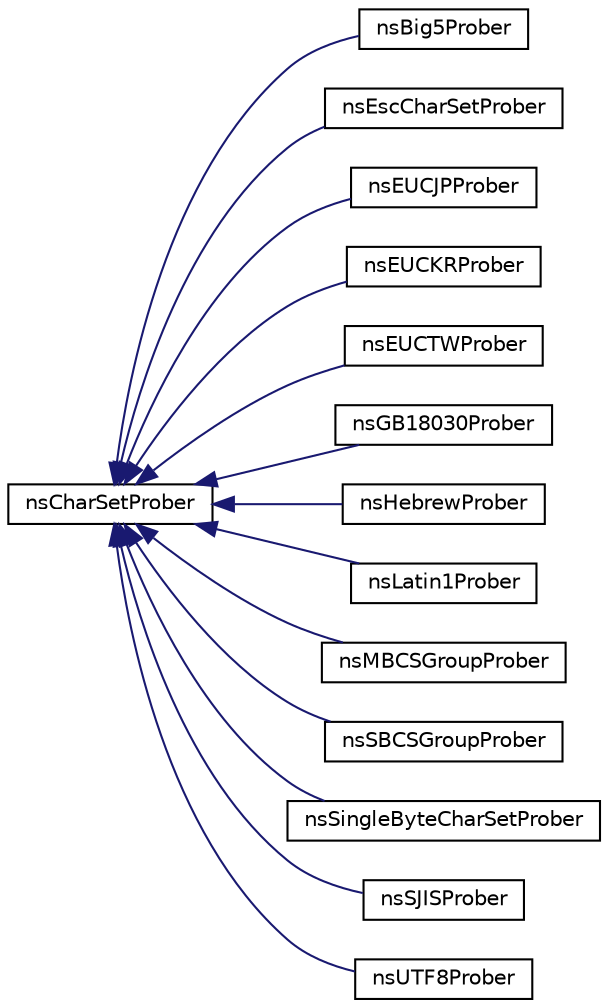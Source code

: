 digraph "类继承关系图"
{
  edge [fontname="Helvetica",fontsize="10",labelfontname="Helvetica",labelfontsize="10"];
  node [fontname="Helvetica",fontsize="10",shape=record];
  rankdir="LR";
  Node0 [label="nsCharSetProber",height=0.2,width=0.4,color="black", fillcolor="white", style="filled",URL="$classns_char_set_prober.html"];
  Node0 -> Node1 [dir="back",color="midnightblue",fontsize="10",style="solid",fontname="Helvetica"];
  Node1 [label="nsBig5Prober",height=0.2,width=0.4,color="black", fillcolor="white", style="filled",URL="$classns_big5_prober.html"];
  Node0 -> Node2 [dir="back",color="midnightblue",fontsize="10",style="solid",fontname="Helvetica"];
  Node2 [label="nsEscCharSetProber",height=0.2,width=0.4,color="black", fillcolor="white", style="filled",URL="$classns_esc_char_set_prober.html"];
  Node0 -> Node3 [dir="back",color="midnightblue",fontsize="10",style="solid",fontname="Helvetica"];
  Node3 [label="nsEUCJPProber",height=0.2,width=0.4,color="black", fillcolor="white", style="filled",URL="$classns_e_u_c_j_p_prober.html"];
  Node0 -> Node4 [dir="back",color="midnightblue",fontsize="10",style="solid",fontname="Helvetica"];
  Node4 [label="nsEUCKRProber",height=0.2,width=0.4,color="black", fillcolor="white", style="filled",URL="$classns_e_u_c_k_r_prober.html"];
  Node0 -> Node5 [dir="back",color="midnightblue",fontsize="10",style="solid",fontname="Helvetica"];
  Node5 [label="nsEUCTWProber",height=0.2,width=0.4,color="black", fillcolor="white", style="filled",URL="$classns_e_u_c_t_w_prober.html"];
  Node0 -> Node6 [dir="back",color="midnightblue",fontsize="10",style="solid",fontname="Helvetica"];
  Node6 [label="nsGB18030Prober",height=0.2,width=0.4,color="black", fillcolor="white", style="filled",URL="$classns_g_b18030_prober.html"];
  Node0 -> Node7 [dir="back",color="midnightblue",fontsize="10",style="solid",fontname="Helvetica"];
  Node7 [label="nsHebrewProber",height=0.2,width=0.4,color="black", fillcolor="white", style="filled",URL="$classns_hebrew_prober.html"];
  Node0 -> Node8 [dir="back",color="midnightblue",fontsize="10",style="solid",fontname="Helvetica"];
  Node8 [label="nsLatin1Prober",height=0.2,width=0.4,color="black", fillcolor="white", style="filled",URL="$classns_latin1_prober.html"];
  Node0 -> Node9 [dir="back",color="midnightblue",fontsize="10",style="solid",fontname="Helvetica"];
  Node9 [label="nsMBCSGroupProber",height=0.2,width=0.4,color="black", fillcolor="white", style="filled",URL="$classns_m_b_c_s_group_prober.html"];
  Node0 -> Node10 [dir="back",color="midnightblue",fontsize="10",style="solid",fontname="Helvetica"];
  Node10 [label="nsSBCSGroupProber",height=0.2,width=0.4,color="black", fillcolor="white", style="filled",URL="$classns_s_b_c_s_group_prober.html"];
  Node0 -> Node11 [dir="back",color="midnightblue",fontsize="10",style="solid",fontname="Helvetica"];
  Node11 [label="nsSingleByteCharSetProber",height=0.2,width=0.4,color="black", fillcolor="white", style="filled",URL="$classns_single_byte_char_set_prober.html"];
  Node0 -> Node12 [dir="back",color="midnightblue",fontsize="10",style="solid",fontname="Helvetica"];
  Node12 [label="nsSJISProber",height=0.2,width=0.4,color="black", fillcolor="white", style="filled",URL="$classns_s_j_i_s_prober.html"];
  Node0 -> Node13 [dir="back",color="midnightblue",fontsize="10",style="solid",fontname="Helvetica"];
  Node13 [label="nsUTF8Prober",height=0.2,width=0.4,color="black", fillcolor="white", style="filled",URL="$classns_u_t_f8_prober.html"];
}
